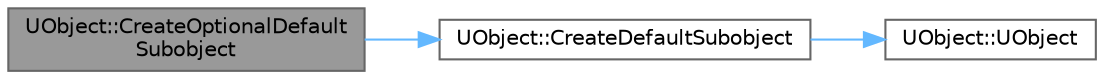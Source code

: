 digraph "UObject::CreateOptionalDefaultSubobject"
{
 // INTERACTIVE_SVG=YES
 // LATEX_PDF_SIZE
  bgcolor="transparent";
  edge [fontname=Helvetica,fontsize=10,labelfontname=Helvetica,labelfontsize=10];
  node [fontname=Helvetica,fontsize=10,shape=box,height=0.2,width=0.4];
  rankdir="LR";
  Node1 [id="Node000001",label="UObject::CreateOptionalDefault\lSubobject",height=0.2,width=0.4,color="gray40", fillcolor="grey60", style="filled", fontcolor="black",tooltip="Create an optional component or subobject.Optional subobjects will not get created."];
  Node1 -> Node2 [id="edge1_Node000001_Node000002",color="steelblue1",style="solid",tooltip=" "];
  Node2 [id="Node000002",label="UObject::CreateDefaultSubobject",height=0.2,width=0.4,color="grey40", fillcolor="white", style="filled",URL="$df/def/classUObject.html#abbe86548eb08d3349ecd123812433914",tooltip="Utility function for templates below."];
  Node2 -> Node3 [id="edge2_Node000002_Node000003",color="steelblue1",style="solid",tooltip=" "];
  Node3 [id="Node000003",label="UObject::UObject",height=0.2,width=0.4,color="grey40", fillcolor="white", style="filled",URL="$df/def/classUObject.html#ae1e8afb0b1117edf494eab22aea37761",tooltip="Default constructor."];
}
